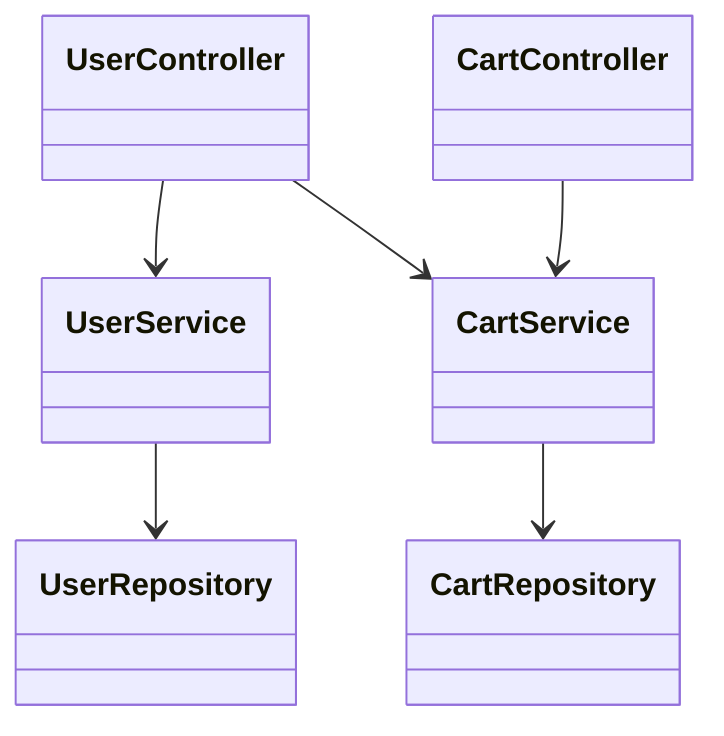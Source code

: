 classDiagram
class UserController
class CartController
class UserService
class UserRepository
class CartService
class CartRepository
UserController --> UserService
UserController --> CartService
CartController --> CartService
UserService --> UserRepository
CartService --> CartRepository